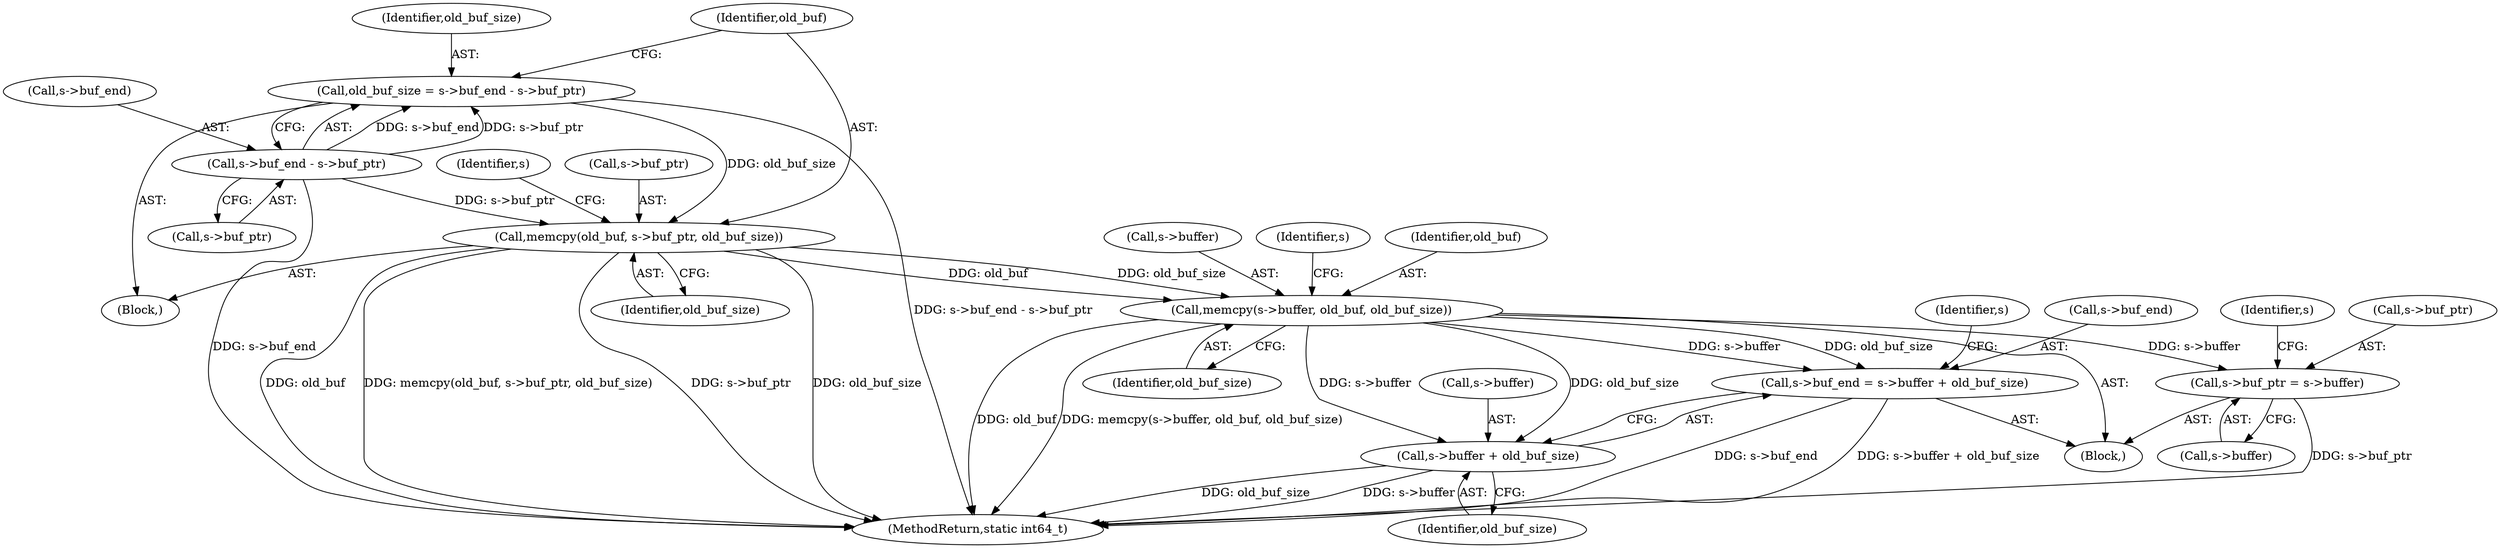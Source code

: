 digraph "0_FFmpeg_2a05c8f813de6f2278827734bf8102291e7484aa_5@API" {
"1000264" [label="(Call,memcpy(s->buffer, old_buf, old_buf_size))"];
"1000240" [label="(Call,memcpy(old_buf, s->buf_ptr, old_buf_size))"];
"1000233" [label="(Call,s->buf_end - s->buf_ptr)"];
"1000231" [label="(Call,old_buf_size = s->buf_end - s->buf_ptr)"];
"1000270" [label="(Call,s->buf_ptr = s->buffer)"];
"1000277" [label="(Call,s->buf_end = s->buffer + old_buf_size)"];
"1000281" [label="(Call,s->buffer + old_buf_size)"];
"1000285" [label="(Identifier,old_buf_size)"];
"1000277" [label="(Call,s->buf_end = s->buffer + old_buf_size)"];
"1000241" [label="(Identifier,old_buf)"];
"1000288" [label="(Identifier,s)"];
"1000282" [label="(Call,s->buffer)"];
"1000232" [label="(Identifier,old_buf_size)"];
"1000269" [label="(Identifier,old_buf_size)"];
"1000107" [label="(Block,)"];
"1000305" [label="(MethodReturn,static int64_t)"];
"1000270" [label="(Call,s->buf_ptr = s->buffer)"];
"1000281" [label="(Call,s->buffer + old_buf_size)"];
"1000233" [label="(Call,s->buf_end - s->buf_ptr)"];
"1000278" [label="(Call,s->buf_end)"];
"1000265" [label="(Call,s->buffer)"];
"1000271" [label="(Call,s->buf_ptr)"];
"1000231" [label="(Call,old_buf_size = s->buf_end - s->buf_ptr)"];
"1000248" [label="(Identifier,s)"];
"1000279" [label="(Identifier,s)"];
"1000260" [label="(Block,)"];
"1000237" [label="(Call,s->buf_ptr)"];
"1000272" [label="(Identifier,s)"];
"1000240" [label="(Call,memcpy(old_buf, s->buf_ptr, old_buf_size))"];
"1000234" [label="(Call,s->buf_end)"];
"1000268" [label="(Identifier,old_buf)"];
"1000264" [label="(Call,memcpy(s->buffer, old_buf, old_buf_size))"];
"1000245" [label="(Identifier,old_buf_size)"];
"1000242" [label="(Call,s->buf_ptr)"];
"1000274" [label="(Call,s->buffer)"];
"1000264" -> "1000260"  [label="AST: "];
"1000264" -> "1000269"  [label="CFG: "];
"1000265" -> "1000264"  [label="AST: "];
"1000268" -> "1000264"  [label="AST: "];
"1000269" -> "1000264"  [label="AST: "];
"1000272" -> "1000264"  [label="CFG: "];
"1000264" -> "1000305"  [label="DDG: old_buf"];
"1000264" -> "1000305"  [label="DDG: memcpy(s->buffer, old_buf, old_buf_size)"];
"1000240" -> "1000264"  [label="DDG: old_buf"];
"1000240" -> "1000264"  [label="DDG: old_buf_size"];
"1000264" -> "1000270"  [label="DDG: s->buffer"];
"1000264" -> "1000277"  [label="DDG: s->buffer"];
"1000264" -> "1000277"  [label="DDG: old_buf_size"];
"1000264" -> "1000281"  [label="DDG: s->buffer"];
"1000264" -> "1000281"  [label="DDG: old_buf_size"];
"1000240" -> "1000107"  [label="AST: "];
"1000240" -> "1000245"  [label="CFG: "];
"1000241" -> "1000240"  [label="AST: "];
"1000242" -> "1000240"  [label="AST: "];
"1000245" -> "1000240"  [label="AST: "];
"1000248" -> "1000240"  [label="CFG: "];
"1000240" -> "1000305"  [label="DDG: memcpy(old_buf, s->buf_ptr, old_buf_size)"];
"1000240" -> "1000305"  [label="DDG: s->buf_ptr"];
"1000240" -> "1000305"  [label="DDG: old_buf_size"];
"1000240" -> "1000305"  [label="DDG: old_buf"];
"1000233" -> "1000240"  [label="DDG: s->buf_ptr"];
"1000231" -> "1000240"  [label="DDG: old_buf_size"];
"1000233" -> "1000231"  [label="AST: "];
"1000233" -> "1000237"  [label="CFG: "];
"1000234" -> "1000233"  [label="AST: "];
"1000237" -> "1000233"  [label="AST: "];
"1000231" -> "1000233"  [label="CFG: "];
"1000233" -> "1000305"  [label="DDG: s->buf_end"];
"1000233" -> "1000231"  [label="DDG: s->buf_end"];
"1000233" -> "1000231"  [label="DDG: s->buf_ptr"];
"1000231" -> "1000107"  [label="AST: "];
"1000232" -> "1000231"  [label="AST: "];
"1000241" -> "1000231"  [label="CFG: "];
"1000231" -> "1000305"  [label="DDG: s->buf_end - s->buf_ptr"];
"1000270" -> "1000260"  [label="AST: "];
"1000270" -> "1000274"  [label="CFG: "];
"1000271" -> "1000270"  [label="AST: "];
"1000274" -> "1000270"  [label="AST: "];
"1000279" -> "1000270"  [label="CFG: "];
"1000270" -> "1000305"  [label="DDG: s->buf_ptr"];
"1000277" -> "1000260"  [label="AST: "];
"1000277" -> "1000281"  [label="CFG: "];
"1000278" -> "1000277"  [label="AST: "];
"1000281" -> "1000277"  [label="AST: "];
"1000288" -> "1000277"  [label="CFG: "];
"1000277" -> "1000305"  [label="DDG: s->buf_end"];
"1000277" -> "1000305"  [label="DDG: s->buffer + old_buf_size"];
"1000281" -> "1000285"  [label="CFG: "];
"1000282" -> "1000281"  [label="AST: "];
"1000285" -> "1000281"  [label="AST: "];
"1000281" -> "1000305"  [label="DDG: old_buf_size"];
"1000281" -> "1000305"  [label="DDG: s->buffer"];
}
